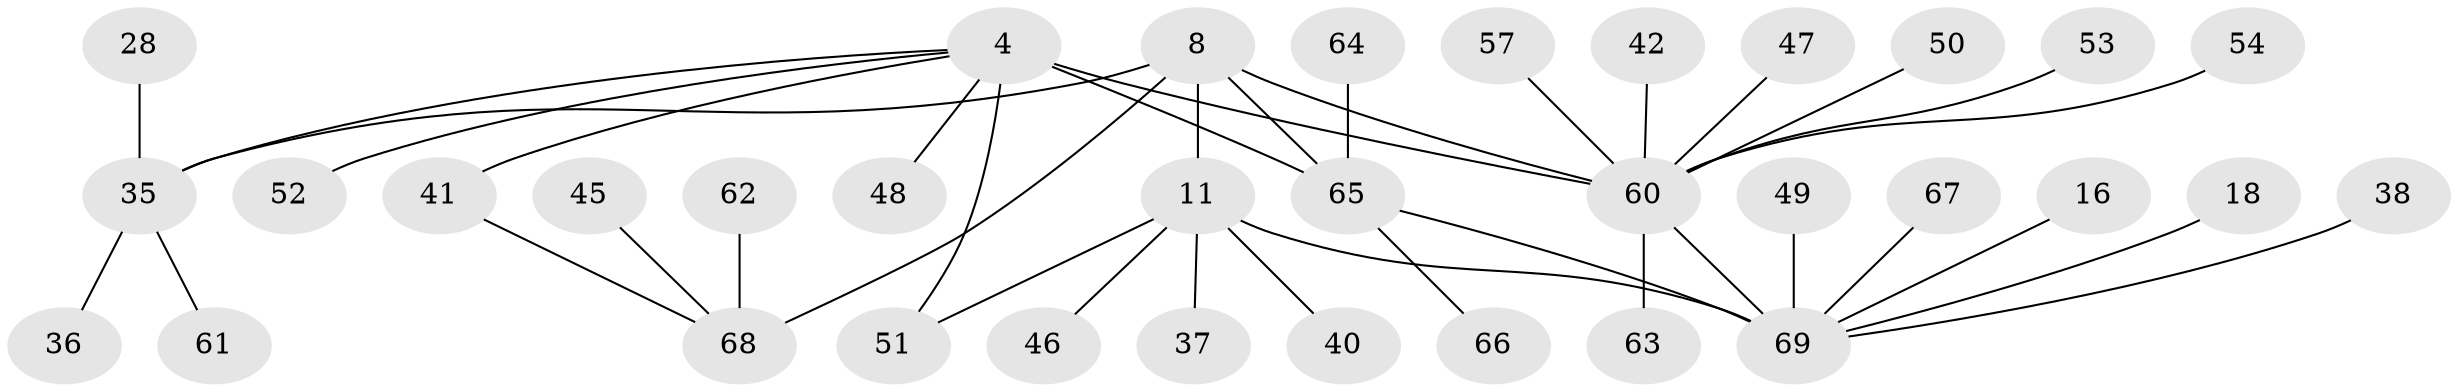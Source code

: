 // original degree distribution, {3: 0.07246376811594203, 7: 0.043478260869565216, 6: 0.043478260869565216, 11: 0.014492753623188406, 4: 0.07246376811594203, 5: 0.057971014492753624, 8: 0.028985507246376812, 1: 0.5072463768115942, 2: 0.15942028985507245}
// Generated by graph-tools (version 1.1) at 2025/56/03/09/25 04:56:05]
// undirected, 34 vertices, 39 edges
graph export_dot {
graph [start="1"]
  node [color=gray90,style=filled];
  4;
  8 [super="+7+3"];
  11;
  16;
  18;
  28;
  35 [super="+9"];
  36;
  37;
  38;
  40;
  41 [super="+19+26"];
  42;
  45 [super="+43"];
  46;
  47;
  48 [super="+17"];
  49;
  50 [super="+31"];
  51 [super="+32"];
  52 [super="+21"];
  53;
  54;
  57;
  60 [super="+39+44+20"];
  61;
  62;
  63;
  64;
  65 [super="+58+56"];
  66;
  67;
  68 [super="+2+24"];
  69 [super="+59+12"];
  4 -- 35 [weight=2];
  4 -- 51 [weight=2];
  4 -- 48;
  4 -- 41;
  4 -- 52;
  4 -- 60 [weight=2];
  4 -- 65 [weight=2];
  8 -- 11 [weight=2];
  8 -- 35 [weight=2];
  8 -- 65 [weight=4];
  8 -- 68 [weight=2];
  8 -- 60 [weight=2];
  11 -- 37;
  11 -- 40;
  11 -- 46;
  11 -- 51;
  11 -- 69 [weight=2];
  16 -- 69;
  18 -- 69;
  28 -- 35;
  35 -- 36;
  35 -- 61;
  38 -- 69;
  41 -- 68;
  42 -- 60;
  45 -- 68;
  47 -- 60;
  49 -- 69;
  50 -- 60;
  53 -- 60;
  54 -- 60;
  57 -- 60;
  60 -- 69 [weight=3];
  60 -- 63;
  62 -- 68;
  64 -- 65;
  65 -- 66;
  65 -- 69;
  67 -- 69;
}
